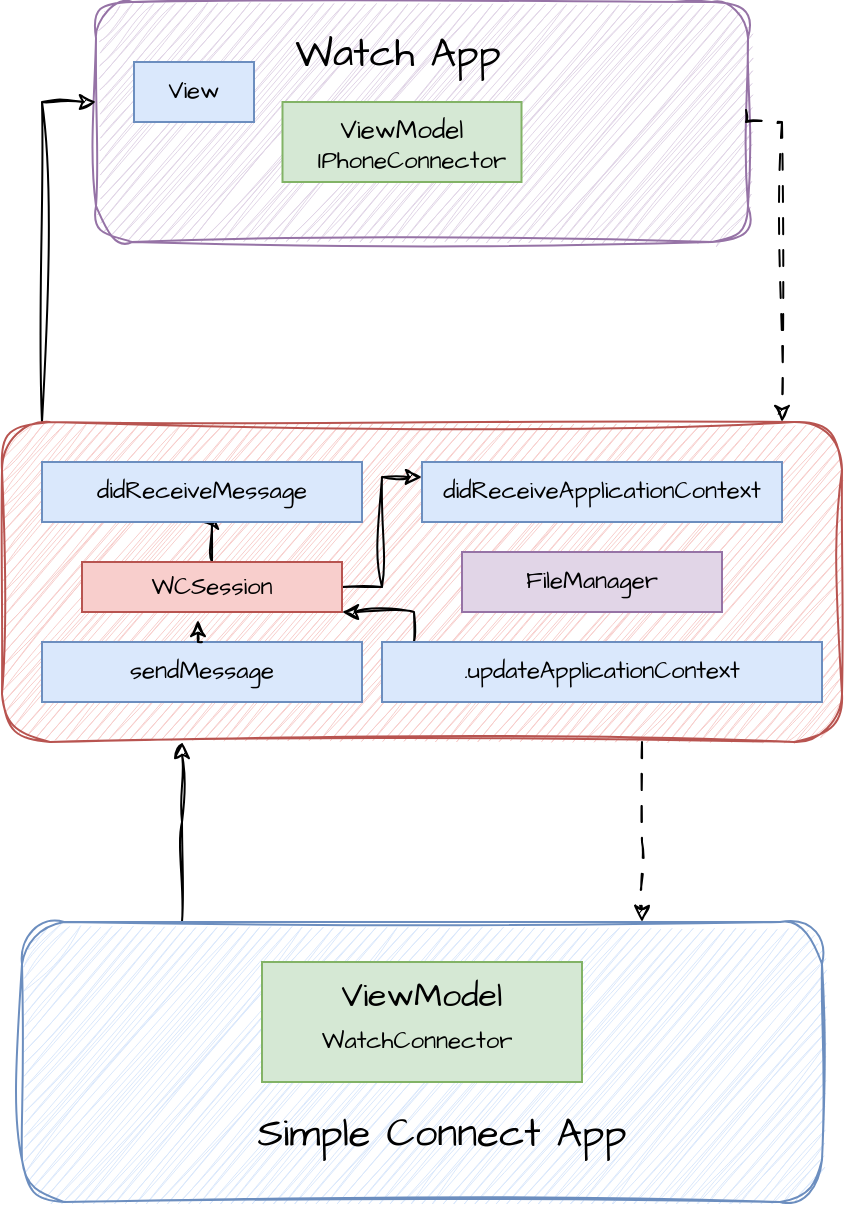 <mxfile version="24.4.9" type="github">
  <diagram name="Page-1" id="mpJqVnguFT9XH7bJjBD0">
    <mxGraphModel dx="1434" dy="1889" grid="1" gridSize="10" guides="1" tooltips="1" connect="1" arrows="1" fold="1" page="1" pageScale="1" pageWidth="827" pageHeight="1169" math="0" shadow="0">
      <root>
        <mxCell id="0" />
        <mxCell id="1" parent="0" />
        <mxCell id="EupL2Pq4H2573-lRcajf-40" value="" style="rounded=1;whiteSpace=wrap;html=1;sketch=1;hachureGap=4;jiggle=2;curveFitting=1;fontFamily=Architects Daughter;fontSource=https%3A%2F%2Ffonts.googleapis.com%2Fcss%3Ffamily%3DArchitects%2BDaughter;fillColor=#e1d5e7;strokeColor=#9673a6;" vertex="1" parent="1">
          <mxGeometry x="251" y="-230" width="326" height="120" as="geometry" />
        </mxCell>
        <mxCell id="EupL2Pq4H2573-lRcajf-10" style="edgeStyle=orthogonalEdgeStyle;rounded=0;sketch=1;hachureGap=4;jiggle=2;curveFitting=1;orthogonalLoop=1;jettySize=auto;html=1;fontFamily=Architects Daughter;fontSource=https%3A%2F%2Ffonts.googleapis.com%2Fcss%3Ffamily%3DArchitects%2BDaughter;" edge="1" parent="1" source="EupL2Pq4H2573-lRcajf-1" target="EupL2Pq4H2573-lRcajf-3">
          <mxGeometry relative="1" as="geometry">
            <Array as="points">
              <mxPoint x="294" y="180" />
              <mxPoint x="294" y="180" />
            </Array>
          </mxGeometry>
        </mxCell>
        <mxCell id="EupL2Pq4H2573-lRcajf-1" value="" style="rounded=1;whiteSpace=wrap;html=1;sketch=1;hachureGap=4;jiggle=2;curveFitting=1;fontFamily=Architects Daughter;fontSource=https%3A%2F%2Ffonts.googleapis.com%2Fcss%3Ffamily%3DArchitects%2BDaughter;fillColor=#dae8fc;strokeColor=#6c8ebf;" vertex="1" parent="1">
          <mxGeometry x="214" y="230" width="400" height="140" as="geometry" />
        </mxCell>
        <mxCell id="EupL2Pq4H2573-lRcajf-14" style="edgeStyle=orthogonalEdgeStyle;rounded=0;sketch=1;hachureGap=4;jiggle=2;curveFitting=1;orthogonalLoop=1;jettySize=auto;html=1;fontFamily=Architects Daughter;fontSource=https%3A%2F%2Ffonts.googleapis.com%2Fcss%3Ffamily%3DArchitects%2BDaughter;" edge="1" parent="1" source="EupL2Pq4H2573-lRcajf-3" target="EupL2Pq4H2573-lRcajf-40">
          <mxGeometry relative="1" as="geometry">
            <mxPoint x="250" y="-180" as="targetPoint" />
            <Array as="points">
              <mxPoint x="224" y="-180" />
            </Array>
          </mxGeometry>
        </mxCell>
        <mxCell id="EupL2Pq4H2573-lRcajf-25" style="edgeStyle=orthogonalEdgeStyle;rounded=0;sketch=1;hachureGap=4;jiggle=2;curveFitting=1;orthogonalLoop=1;jettySize=auto;html=1;fontFamily=Architects Daughter;fontSource=https%3A%2F%2Ffonts.googleapis.com%2Fcss%3Ffamily%3DArchitects%2BDaughter;dashed=1;dashPattern=8 8;" edge="1" parent="1" source="EupL2Pq4H2573-lRcajf-3" target="EupL2Pq4H2573-lRcajf-1">
          <mxGeometry relative="1" as="geometry">
            <Array as="points">
              <mxPoint x="524" y="190" />
              <mxPoint x="524" y="190" />
            </Array>
          </mxGeometry>
        </mxCell>
        <mxCell id="EupL2Pq4H2573-lRcajf-3" value="" style="rounded=1;whiteSpace=wrap;html=1;sketch=1;hachureGap=4;jiggle=2;curveFitting=1;fontFamily=Architects Daughter;fontSource=https%3A%2F%2Ffonts.googleapis.com%2Fcss%3Ffamily%3DArchitects%2BDaughter;fillColor=#f8cecc;strokeColor=#b85450;" vertex="1" parent="1">
          <mxGeometry x="204" y="-20" width="420" height="160" as="geometry" />
        </mxCell>
        <mxCell id="EupL2Pq4H2573-lRcajf-4" value="Simple Connect App" style="text;html=1;align=center;verticalAlign=middle;whiteSpace=wrap;rounded=0;fontFamily=Architects Daughter;fontSource=https%3A%2F%2Ffonts.googleapis.com%2Fcss%3Ffamily%3DArchitects%2BDaughter;fontSize=20;" vertex="1" parent="1">
          <mxGeometry x="314" y="320" width="220" height="30" as="geometry" />
        </mxCell>
        <mxCell id="EupL2Pq4H2573-lRcajf-24" style="edgeStyle=orthogonalEdgeStyle;rounded=0;sketch=1;hachureGap=4;jiggle=2;curveFitting=1;orthogonalLoop=1;jettySize=auto;html=1;fontFamily=Architects Daughter;fontSource=https%3A%2F%2Ffonts.googleapis.com%2Fcss%3Ffamily%3DArchitects%2BDaughter;exitX=0.997;exitY=0.45;exitDx=0;exitDy=0;dashed=1;dashPattern=8 8;exitPerimeter=0;" edge="1" parent="1" source="EupL2Pq4H2573-lRcajf-40" target="EupL2Pq4H2573-lRcajf-3">
          <mxGeometry relative="1" as="geometry">
            <mxPoint x="564" y="-180" as="sourcePoint" />
            <Array as="points">
              <mxPoint x="576" y="-170" />
              <mxPoint x="594" y="-170" />
            </Array>
          </mxGeometry>
        </mxCell>
        <mxCell id="EupL2Pq4H2573-lRcajf-33" style="edgeStyle=orthogonalEdgeStyle;rounded=0;sketch=1;hachureGap=4;jiggle=2;curveFitting=1;orthogonalLoop=1;jettySize=auto;html=1;fontFamily=Architects Daughter;fontSource=https%3A%2F%2Ffonts.googleapis.com%2Fcss%3Ffamily%3DArchitects%2BDaughter;" edge="1" parent="1" source="EupL2Pq4H2573-lRcajf-11" target="EupL2Pq4H2573-lRcajf-19">
          <mxGeometry relative="1" as="geometry" />
        </mxCell>
        <mxCell id="EupL2Pq4H2573-lRcajf-35" style="edgeStyle=orthogonalEdgeStyle;rounded=0;sketch=1;hachureGap=4;jiggle=2;curveFitting=1;orthogonalLoop=1;jettySize=auto;html=1;entryX=0;entryY=0.25;entryDx=0;entryDy=0;fontFamily=Architects Daughter;fontSource=https%3A%2F%2Ffonts.googleapis.com%2Fcss%3Ffamily%3DArchitects%2BDaughter;" edge="1" parent="1" source="EupL2Pq4H2573-lRcajf-11" target="EupL2Pq4H2573-lRcajf-21">
          <mxGeometry relative="1" as="geometry" />
        </mxCell>
        <mxCell id="EupL2Pq4H2573-lRcajf-11" value="WCSession" style="text;html=1;align=center;verticalAlign=middle;whiteSpace=wrap;rounded=0;fontFamily=Architects Daughter;fontSource=https%3A%2F%2Ffonts.googleapis.com%2Fcss%3Ffamily%3DArchitects%2BDaughter;fillColor=#f8cecc;strokeColor=#b85450;" vertex="1" parent="1">
          <mxGeometry x="244" y="50" width="130" height="25" as="geometry" />
        </mxCell>
        <mxCell id="EupL2Pq4H2573-lRcajf-17" value="sendMessage" style="text;html=1;align=center;verticalAlign=middle;whiteSpace=wrap;rounded=0;fontFamily=Architects Daughter;fontSource=https%3A%2F%2Ffonts.googleapis.com%2Fcss%3Ffamily%3DArchitects%2BDaughter;fillColor=#dae8fc;strokeColor=#6c8ebf;" vertex="1" parent="1">
          <mxGeometry x="224" y="90" width="160" height="30" as="geometry" />
        </mxCell>
        <mxCell id="EupL2Pq4H2573-lRcajf-38" style="edgeStyle=orthogonalEdgeStyle;rounded=0;sketch=1;hachureGap=4;jiggle=2;curveFitting=1;orthogonalLoop=1;jettySize=auto;html=1;entryX=1;entryY=1;entryDx=0;entryDy=0;fontFamily=Architects Daughter;fontSource=https%3A%2F%2Ffonts.googleapis.com%2Fcss%3Ffamily%3DArchitects%2BDaughter;" edge="1" parent="1" source="EupL2Pq4H2573-lRcajf-18" target="EupL2Pq4H2573-lRcajf-11">
          <mxGeometry relative="1" as="geometry">
            <Array as="points">
              <mxPoint x="410" y="75" />
            </Array>
          </mxGeometry>
        </mxCell>
        <mxCell id="EupL2Pq4H2573-lRcajf-18" value="&lt;span style=&quot;caret-color: rgb(36, 36, 36); font-size: 12px; letter-spacing: -0.06px; text-align: left;&quot;&gt;.updateApplicationContext&lt;/span&gt;" style="text;html=1;align=center;verticalAlign=middle;whiteSpace=wrap;rounded=0;fontFamily=Architects Daughter;fillColor=#dae8fc;strokeColor=#6c8ebf;fontSize=12;fontColor=default;labelBackgroundColor=none;" vertex="1" parent="1">
          <mxGeometry x="394" y="90" width="220" height="30" as="geometry" />
        </mxCell>
        <mxCell id="EupL2Pq4H2573-lRcajf-19" value="didReceiveMessage" style="text;html=1;align=center;verticalAlign=middle;whiteSpace=wrap;rounded=0;fontFamily=Architects Daughter;fontSource=https%3A%2F%2Ffonts.googleapis.com%2Fcss%3Ffamily%3DArchitects%2BDaughter;fillColor=#dae8fc;strokeColor=#6c8ebf;" vertex="1" parent="1">
          <mxGeometry x="224" width="160" height="30" as="geometry" />
        </mxCell>
        <mxCell id="EupL2Pq4H2573-lRcajf-21" value="didReceiveApplicationContext" style="text;html=1;align=center;verticalAlign=middle;whiteSpace=wrap;rounded=0;fontFamily=Architects Daughter;fontSource=https%3A%2F%2Ffonts.googleapis.com%2Fcss%3Ffamily%3DArchitects%2BDaughter;fillColor=#dae8fc;strokeColor=#6c8ebf;" vertex="1" parent="1">
          <mxGeometry x="414" width="180" height="30" as="geometry" />
        </mxCell>
        <mxCell id="EupL2Pq4H2573-lRcajf-23" value="ViewModel" style="text;html=1;align=center;verticalAlign=top;whiteSpace=wrap;rounded=0;fontFamily=Architects Daughter;fontSource=https%3A%2F%2Ffonts.googleapis.com%2Fcss%3Ffamily%3DArchitects%2BDaughter;fillColor=#d5e8d4;strokeColor=#82b366;fontSize=17;" vertex="1" parent="1">
          <mxGeometry x="334" y="250" width="160" height="60" as="geometry" />
        </mxCell>
        <mxCell id="EupL2Pq4H2573-lRcajf-26" value="WatchConnector&amp;nbsp;" style="text;html=1;align=center;verticalAlign=middle;whiteSpace=wrap;rounded=0;fontFamily=Architects Daughter;fontSource=https%3A%2F%2Ffonts.googleapis.com%2Fcss%3Ffamily%3DArchitects%2BDaughter;" vertex="1" parent="1">
          <mxGeometry x="354" y="275" width="120" height="30" as="geometry" />
        </mxCell>
        <mxCell id="EupL2Pq4H2573-lRcajf-28" value="Watch App" style="text;html=1;align=center;verticalAlign=middle;whiteSpace=wrap;rounded=0;fontFamily=Architects Daughter;fontSource=https%3A%2F%2Ffonts.googleapis.com%2Fcss%3Ffamily%3DArchitects%2BDaughter;fontSize=20;" vertex="1" parent="1">
          <mxGeometry x="334" y="-220" width="136" height="30" as="geometry" />
        </mxCell>
        <mxCell id="EupL2Pq4H2573-lRcajf-29" value="ViewModel" style="text;html=1;align=center;verticalAlign=top;whiteSpace=wrap;rounded=0;fontFamily=Architects Daughter;fontSource=https%3A%2F%2Ffonts.googleapis.com%2Fcss%3Ffamily%3DArchitects%2BDaughter;fillColor=#d5e8d4;strokeColor=#82b366;fontSize=13;" vertex="1" parent="1">
          <mxGeometry x="344.25" y="-180" width="119.5" height="40" as="geometry" />
        </mxCell>
        <mxCell id="EupL2Pq4H2573-lRcajf-31" value="IPhoneConnector" style="text;html=1;align=center;verticalAlign=middle;whiteSpace=wrap;rounded=0;fontFamily=Architects Daughter;fontSource=https%3A%2F%2Ffonts.googleapis.com%2Fcss%3Ffamily%3DArchitects%2BDaughter;" vertex="1" parent="1">
          <mxGeometry x="349" y="-160" width="120" height="20" as="geometry" />
        </mxCell>
        <mxCell id="EupL2Pq4H2573-lRcajf-32" value="FileManager" style="text;html=1;align=center;verticalAlign=middle;whiteSpace=wrap;rounded=0;fontFamily=Architects Daughter;fontSource=https%3A%2F%2Ffonts.googleapis.com%2Fcss%3Ffamily%3DArchitects%2BDaughter;fillColor=#e1d5e7;strokeColor=#9673a6;" vertex="1" parent="1">
          <mxGeometry x="434" y="45" width="130" height="30" as="geometry" />
        </mxCell>
        <mxCell id="EupL2Pq4H2573-lRcajf-37" style="edgeStyle=orthogonalEdgeStyle;rounded=0;sketch=1;hachureGap=4;jiggle=2;curveFitting=1;orthogonalLoop=1;jettySize=auto;html=1;exitX=0.5;exitY=0;exitDx=0;exitDy=0;entryX=0.446;entryY=1.16;entryDx=0;entryDy=0;entryPerimeter=0;fontFamily=Architects Daughter;fontSource=https%3A%2F%2Ffonts.googleapis.com%2Fcss%3Ffamily%3DArchitects%2BDaughter;" edge="1" parent="1" source="EupL2Pq4H2573-lRcajf-17" target="EupL2Pq4H2573-lRcajf-11">
          <mxGeometry relative="1" as="geometry" />
        </mxCell>
        <mxCell id="EupL2Pq4H2573-lRcajf-41" value="View" style="text;html=1;align=center;verticalAlign=middle;whiteSpace=wrap;rounded=0;fontFamily=Architects Daughter;fontSource=https%3A%2F%2Ffonts.googleapis.com%2Fcss%3Ffamily%3DArchitects%2BDaughter;fillColor=#dae8fc;strokeColor=#6c8ebf;" vertex="1" parent="1">
          <mxGeometry x="270" y="-200" width="60" height="30" as="geometry" />
        </mxCell>
      </root>
    </mxGraphModel>
  </diagram>
</mxfile>
